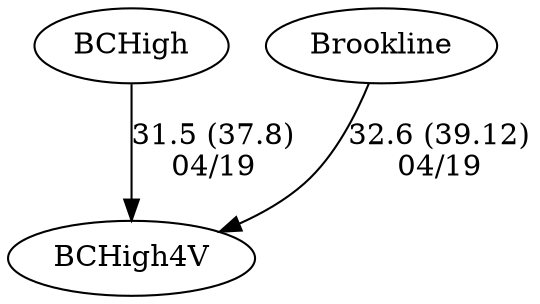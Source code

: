 digraph boys3eightsBCHigh4V {BCHigh4V [URL="boys3eightsBCHigh4VBCHigh4V.html"];BCHigh [URL="boys3eightsBCHigh4VBCHigh.html"];Brookline [URL="boys3eightsBCHigh4VBrookline.html"];Brookline -> BCHigh4V[label="32.6 (39.12)
04/19", weight="68", tooltip="NEIRA Boys Eights,Brookline vs. BC High			
Distance: 1250 Conditions: Blustery conditions, 12-15mph crosswind Comments: Challenging conditions to align boats, as the 3V and 2V races started below the line; times should be compared between races. Lower/novice crews raced in fours. Thanks to Brookline for a spirited morning of racing on the windy Charles!
None", URL="http://www.row2k.com/results/resultspage.cfm?UID=57012D86F8D9018705A9C77CE7885D58&cat=1", random="random"]; 
BCHigh -> BCHigh4V[label="31.5 (37.8)
04/19", weight="69", tooltip="NEIRA Boys Eights,Brookline vs. BC High			
Distance: 1250 Conditions: Blustery conditions, 12-15mph crosswind Comments: Challenging conditions to align boats, as the 3V and 2V races started below the line; times should be compared between races. Lower/novice crews raced in fours. Thanks to Brookline for a spirited morning of racing on the windy Charles!
None", URL="http://www.row2k.com/results/resultspage.cfm?UID=57012D86F8D9018705A9C77CE7885D58&cat=1", random="random"]}